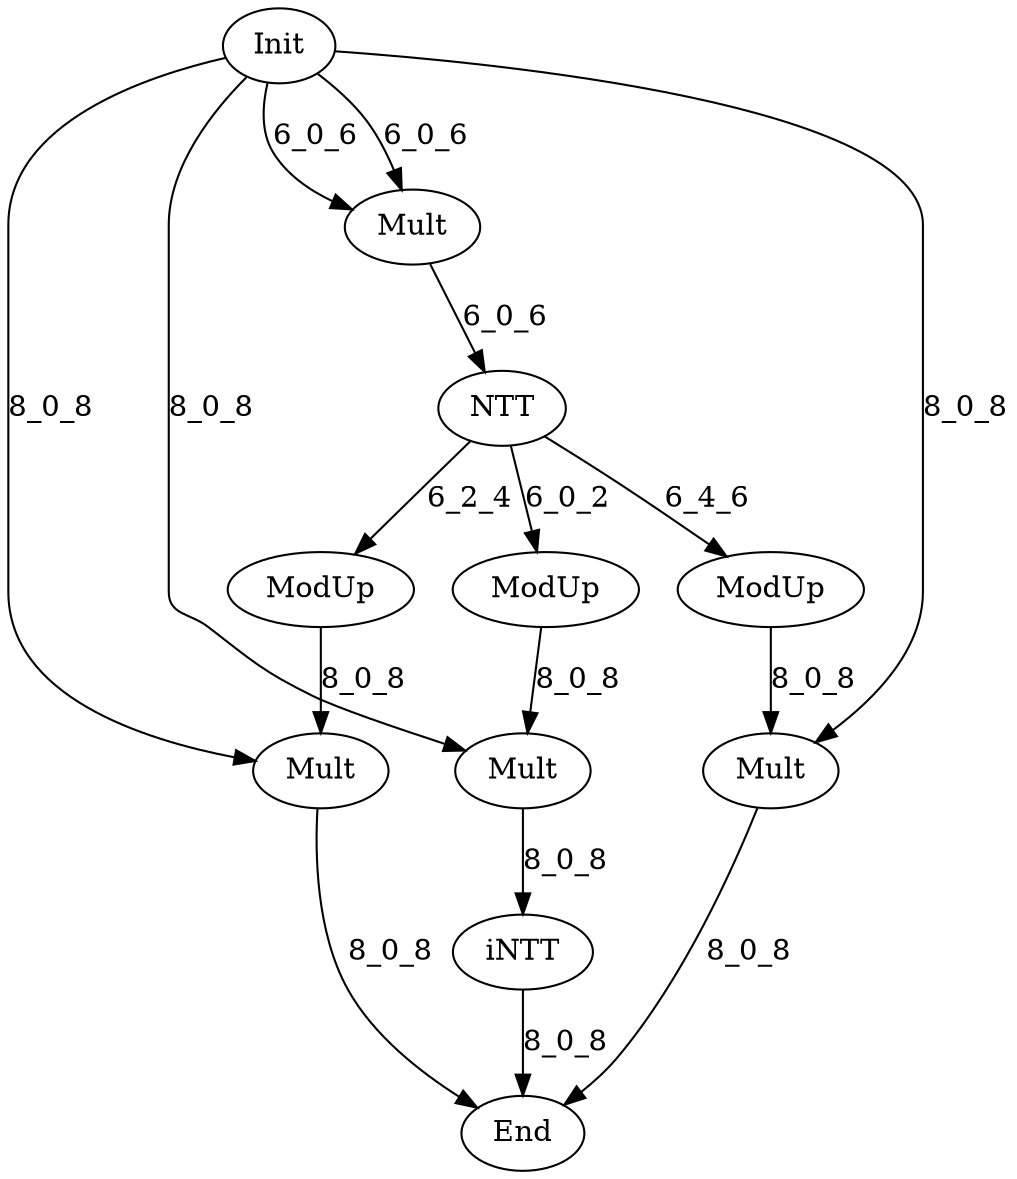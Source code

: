 digraph G {
Init[label="Init"];
End[label="End"];
Multd1[label="Mult"];
ModUp1[label="ModUp"];
ModUp2[label="ModUp"];
ModUp3[label="ModUp"];
Mult1[label="Mult"];
Mult2[label="Mult"];
Mult3[label="Mult"];
iNTT1[label="iNTT"];
NTT[label="NTT"];
Init -> Multd1[label="6_0_6"];
Init -> Multd1[label="6_0_6"];
Multd1 -> NTT[label="6_0_6"];
NTT -> ModUp1[label="6_0_2"];
NTT -> ModUp2[label="6_2_4"];
NTT -> ModUp3[label="6_4_6"];
ModUp1 -> Mult1[label="8_0_8"];
ModUp2 -> Mult2[label="8_0_8"];
ModUp3 -> Mult3[label="8_0_8"];
Init -> Mult1[label="8_0_8"];
Init -> Mult2[label="8_0_8"];
Init -> Mult3[label="8_0_8"];
Mult1 -> iNTT1[label="8_0_8"];
iNTT1 -> End[label="8_0_8"];
Mult2 -> End[label="8_0_8"];
Mult3 -> End[label="8_0_8"];
}